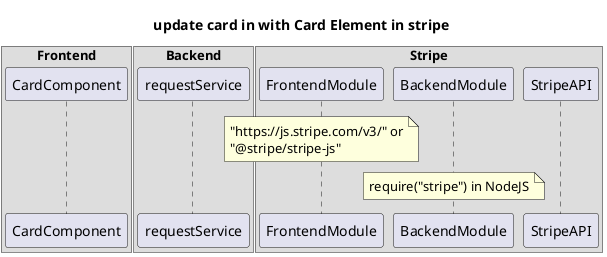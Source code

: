 @startuml
title "update card in with Card Element in stripe"

box "Frontend"
participant CardComponent
end box

box "Backend"
participant requestService
end box

box Stripe
participant FrontendModule
participant BackendModule
participant StripeAPI
end box

note over FrontendModule
"https://js.stripe.com/v3/" or
"@stripe/stripe-js"
end note
note over BackendModule
require("stripe") in NodeJS
end note
@enduml